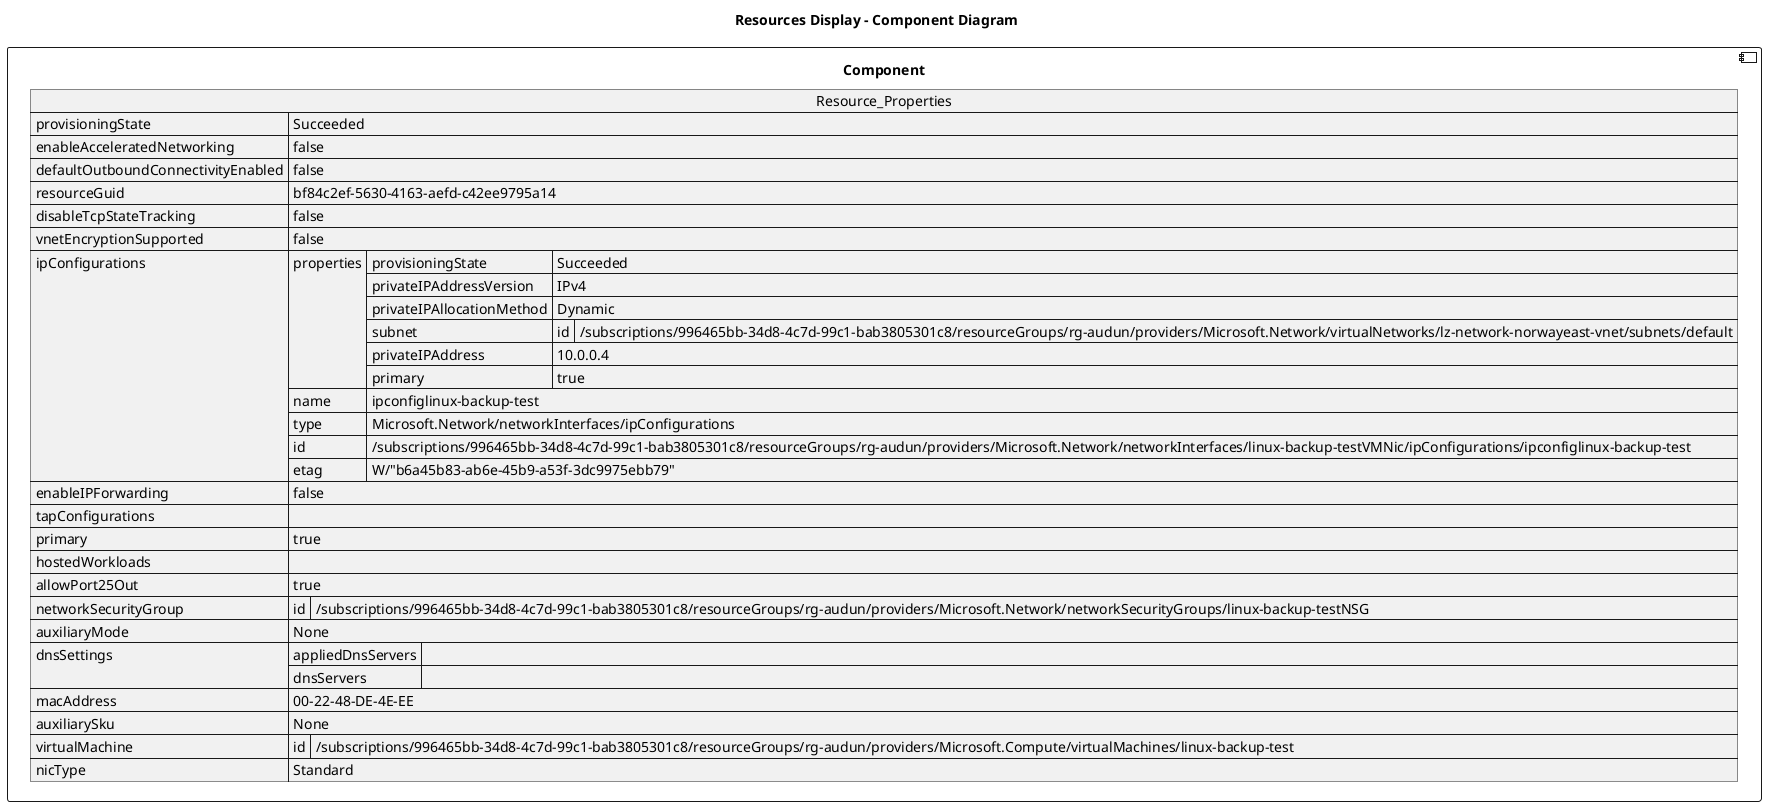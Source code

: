 @startuml

title Resources Display - Component Diagram

component Component {

json  Resource_Properties {
  "provisioningState": "Succeeded",
  "enableAcceleratedNetworking": false,
  "defaultOutboundConnectivityEnabled": false,
  "resourceGuid": "bf84c2ef-5630-4163-aefd-c42ee9795a14",
  "disableTcpStateTracking": false,
  "vnetEncryptionSupported": false,
  "ipConfigurations": [
    {
      "properties": {
        "provisioningState": "Succeeded",
        "privateIPAddressVersion": "IPv4",
        "privateIPAllocationMethod": "Dynamic",
        "subnet": {
          "id": "/subscriptions/996465bb-34d8-4c7d-99c1-bab3805301c8/resourceGroups/rg-audun/providers/Microsoft.Network/virtualNetworks/lz-network-norwayeast-vnet/subnets/default"
        },
        "privateIPAddress": "10.0.0.4",
        "primary": true
      },
      "name": "ipconfiglinux-backup-test",
      "type": "Microsoft.Network/networkInterfaces/ipConfigurations",
      "id": "/subscriptions/996465bb-34d8-4c7d-99c1-bab3805301c8/resourceGroups/rg-audun/providers/Microsoft.Network/networkInterfaces/linux-backup-testVMNic/ipConfigurations/ipconfiglinux-backup-test",
      "etag": "W/\"b6a45b83-ab6e-45b9-a53f-3dc9975ebb79\""
    }
  ],
  "enableIPForwarding": false,
  "tapConfigurations": [],
  "primary": true,
  "hostedWorkloads": [],
  "allowPort25Out": true,
  "networkSecurityGroup": {
    "id": "/subscriptions/996465bb-34d8-4c7d-99c1-bab3805301c8/resourceGroups/rg-audun/providers/Microsoft.Network/networkSecurityGroups/linux-backup-testNSG"
  },
  "auxiliaryMode": "None",
  "dnsSettings": {
    "appliedDnsServers": [],
    "dnsServers": []
  },
  "macAddress": "00-22-48-DE-4E-EE",
  "auxiliarySku": "None",
  "virtualMachine": {
    "id": "/subscriptions/996465bb-34d8-4c7d-99c1-bab3805301c8/resourceGroups/rg-audun/providers/Microsoft.Compute/virtualMachines/linux-backup-test"
  },
  "nicType": "Standard"
}
}
@enduml
